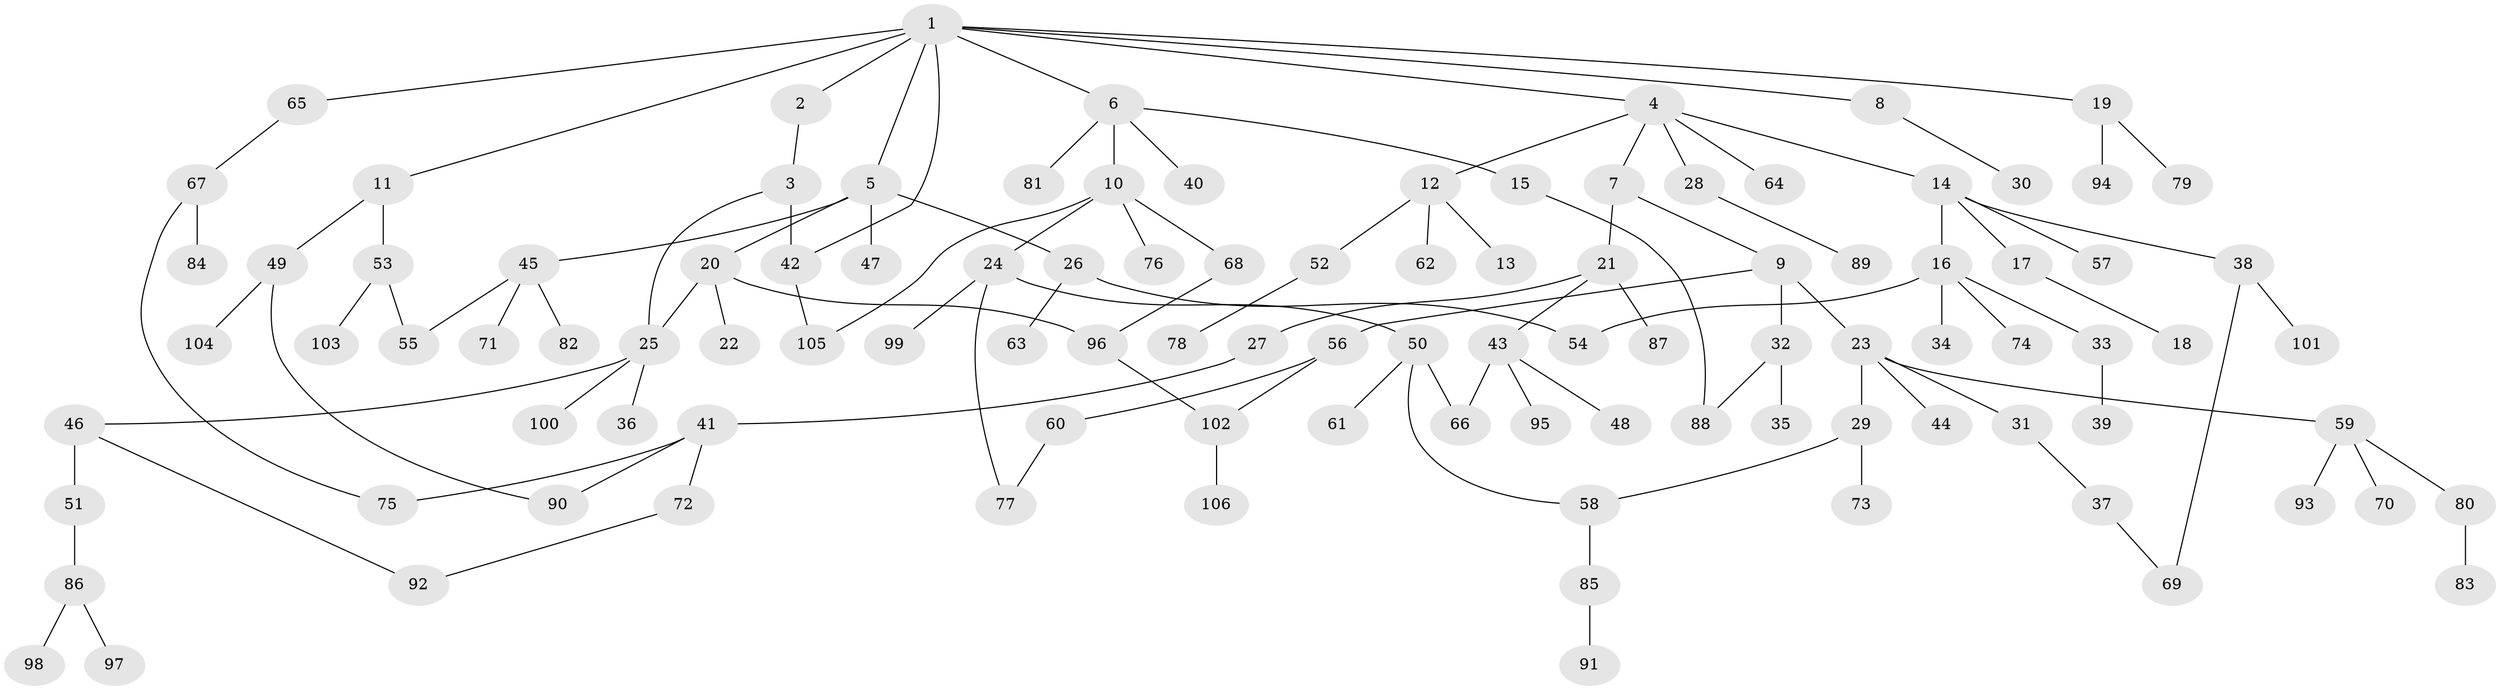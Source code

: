 // coarse degree distribution, {12: 0.013513513513513514, 2: 0.22972972972972974, 4: 0.0945945945945946, 8: 0.013513513513513514, 3: 0.13513513513513514, 1: 0.43243243243243246, 5: 0.05405405405405406, 6: 0.02702702702702703}
// Generated by graph-tools (version 1.1) at 2025/41/03/06/25 10:41:29]
// undirected, 106 vertices, 120 edges
graph export_dot {
graph [start="1"]
  node [color=gray90,style=filled];
  1;
  2;
  3;
  4;
  5;
  6;
  7;
  8;
  9;
  10;
  11;
  12;
  13;
  14;
  15;
  16;
  17;
  18;
  19;
  20;
  21;
  22;
  23;
  24;
  25;
  26;
  27;
  28;
  29;
  30;
  31;
  32;
  33;
  34;
  35;
  36;
  37;
  38;
  39;
  40;
  41;
  42;
  43;
  44;
  45;
  46;
  47;
  48;
  49;
  50;
  51;
  52;
  53;
  54;
  55;
  56;
  57;
  58;
  59;
  60;
  61;
  62;
  63;
  64;
  65;
  66;
  67;
  68;
  69;
  70;
  71;
  72;
  73;
  74;
  75;
  76;
  77;
  78;
  79;
  80;
  81;
  82;
  83;
  84;
  85;
  86;
  87;
  88;
  89;
  90;
  91;
  92;
  93;
  94;
  95;
  96;
  97;
  98;
  99;
  100;
  101;
  102;
  103;
  104;
  105;
  106;
  1 -- 2;
  1 -- 4;
  1 -- 5;
  1 -- 6;
  1 -- 8;
  1 -- 11;
  1 -- 19;
  1 -- 65;
  1 -- 42;
  2 -- 3;
  3 -- 42;
  3 -- 25;
  4 -- 7;
  4 -- 12;
  4 -- 14;
  4 -- 28;
  4 -- 64;
  5 -- 20;
  5 -- 26;
  5 -- 45;
  5 -- 47;
  6 -- 10;
  6 -- 15;
  6 -- 40;
  6 -- 81;
  7 -- 9;
  7 -- 21;
  8 -- 30;
  9 -- 23;
  9 -- 32;
  9 -- 56;
  10 -- 24;
  10 -- 68;
  10 -- 76;
  10 -- 105;
  11 -- 49;
  11 -- 53;
  12 -- 13;
  12 -- 52;
  12 -- 62;
  14 -- 16;
  14 -- 17;
  14 -- 38;
  14 -- 57;
  15 -- 88;
  16 -- 33;
  16 -- 34;
  16 -- 74;
  16 -- 54;
  17 -- 18;
  19 -- 79;
  19 -- 94;
  20 -- 22;
  20 -- 25;
  20 -- 96;
  21 -- 27;
  21 -- 43;
  21 -- 87;
  23 -- 29;
  23 -- 31;
  23 -- 44;
  23 -- 59;
  24 -- 50;
  24 -- 77;
  24 -- 99;
  25 -- 36;
  25 -- 46;
  25 -- 100;
  26 -- 54;
  26 -- 63;
  27 -- 41;
  28 -- 89;
  29 -- 73;
  29 -- 58;
  31 -- 37;
  32 -- 35;
  32 -- 88;
  33 -- 39;
  37 -- 69;
  38 -- 69;
  38 -- 101;
  41 -- 72;
  41 -- 75;
  41 -- 90;
  42 -- 105;
  43 -- 48;
  43 -- 95;
  43 -- 66;
  45 -- 55;
  45 -- 71;
  45 -- 82;
  46 -- 51;
  46 -- 92;
  49 -- 104;
  49 -- 90;
  50 -- 58;
  50 -- 61;
  50 -- 66;
  51 -- 86;
  52 -- 78;
  53 -- 103;
  53 -- 55;
  56 -- 60;
  56 -- 102;
  58 -- 85;
  59 -- 70;
  59 -- 80;
  59 -- 93;
  60 -- 77;
  65 -- 67;
  67 -- 84;
  67 -- 75;
  68 -- 96;
  72 -- 92;
  80 -- 83;
  85 -- 91;
  86 -- 97;
  86 -- 98;
  96 -- 102;
  102 -- 106;
}
